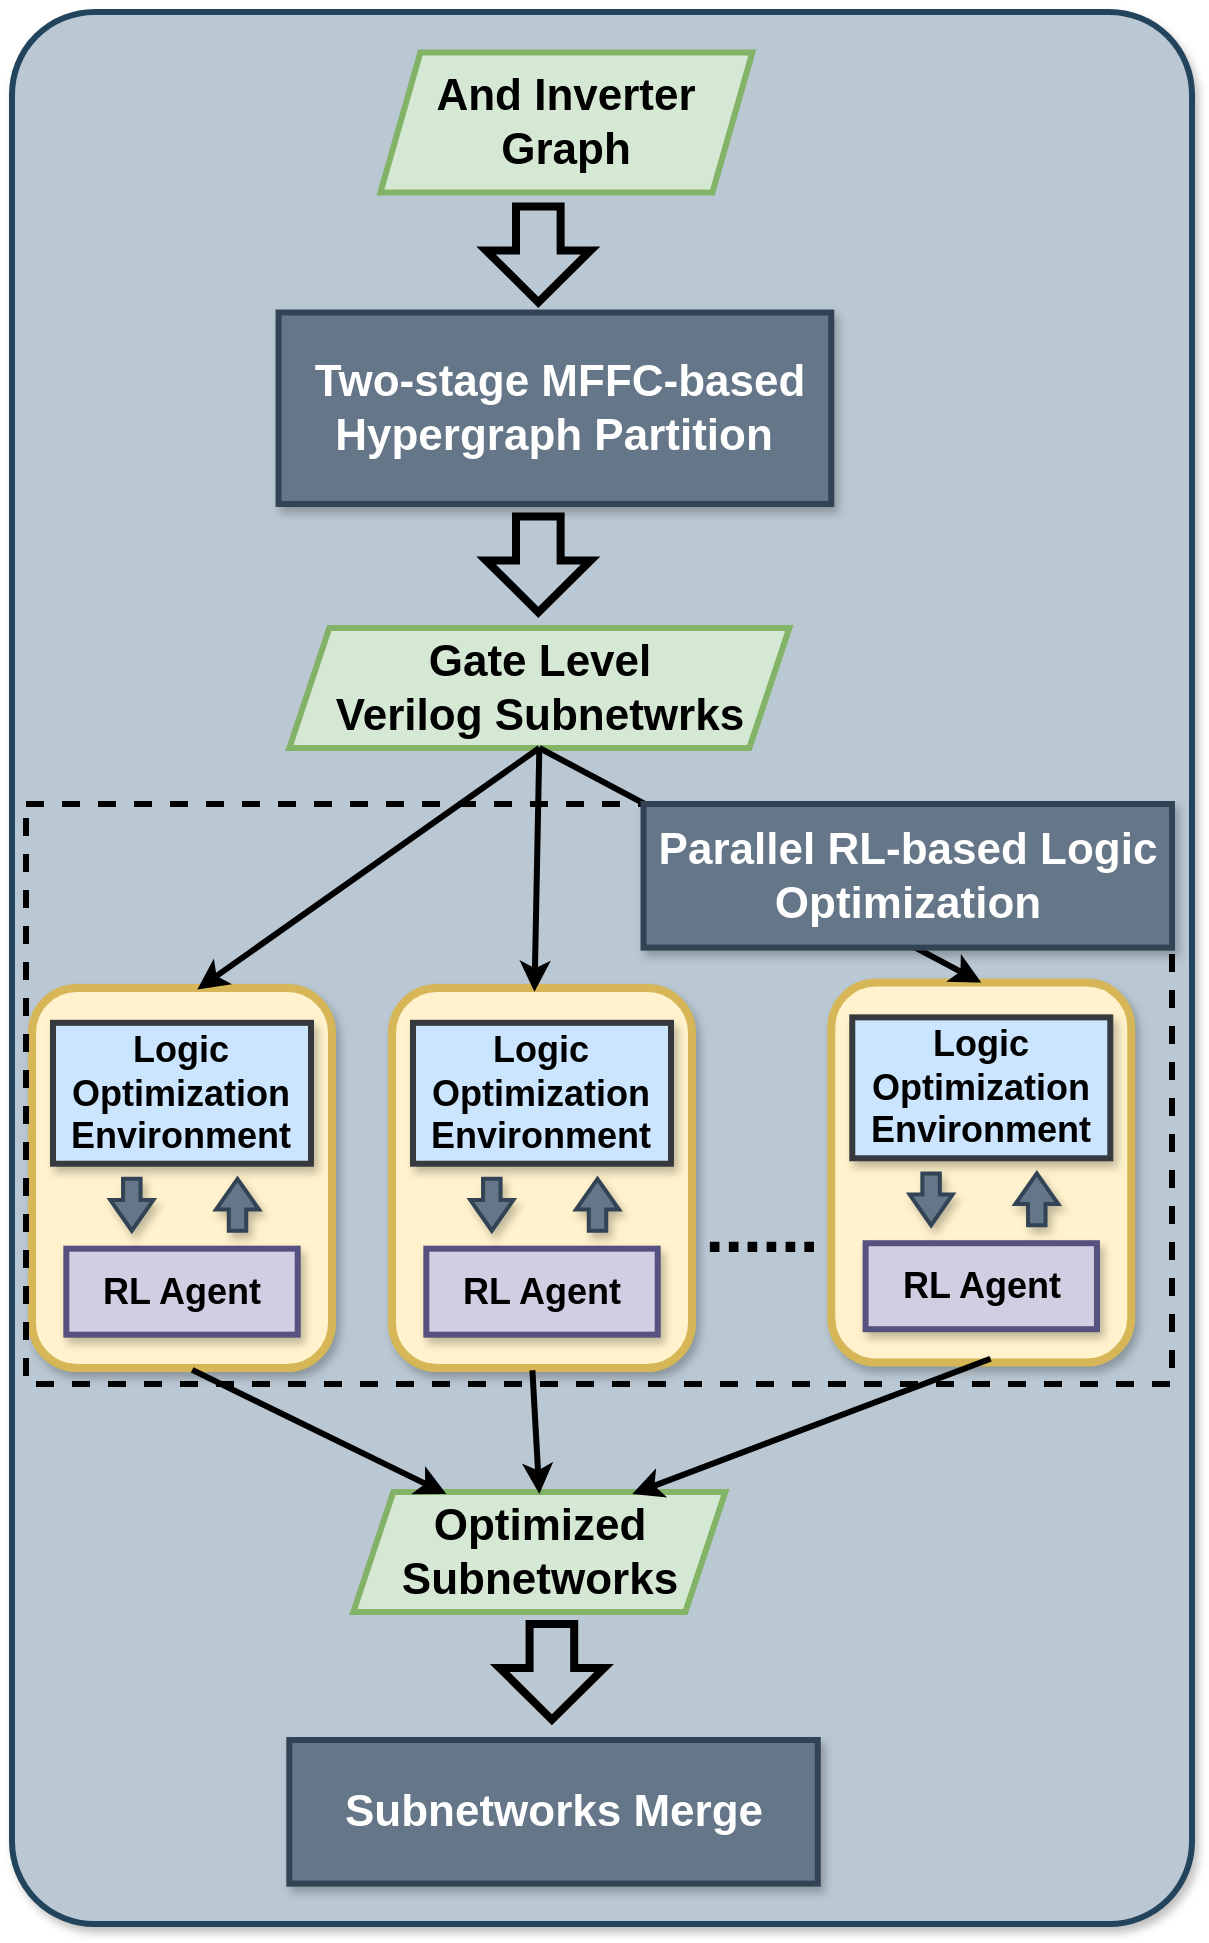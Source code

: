 <mxfile version="24.7.6">
  <diagram name="第 1 页" id="yQUr45v_904ld_NFh-44">
    <mxGraphModel dx="4338" dy="2345" grid="1" gridSize="10" guides="1" tooltips="1" connect="1" arrows="1" fold="1" page="1" pageScale="1" pageWidth="680" pageHeight="1000" math="0" shadow="0">
      <root>
        <mxCell id="0" />
        <mxCell id="1" parent="0" />
        <mxCell id="uPHxaw53Mdg2stfCjcGG-1" value="" style="rounded=1;whiteSpace=wrap;html=1;fillColor=#bac8d3;strokeColor=#23445d;strokeWidth=3;shadow=1;arcSize=7;textShadow=1;" parent="1" vertex="1">
          <mxGeometry x="-1995" y="-978" width="590" height="956" as="geometry" />
        </mxCell>
        <mxCell id="uPHxaw53Mdg2stfCjcGG-3" value="" style="shape=flexArrow;endArrow=classic;html=1;rounded=0;strokeWidth=4;endWidth=25.993;endSize=7.303;width=19.31;" parent="1" edge="1">
          <mxGeometry width="50" height="50" relative="1" as="geometry">
            <mxPoint x="-1731.841" y="-882.728" as="sourcePoint" />
            <mxPoint x="-1731.841" y="-830.867" as="targetPoint" />
          </mxGeometry>
        </mxCell>
        <mxCell id="uPHxaw53Mdg2stfCjcGG-4" value="&lt;b style=&quot;&quot;&gt;&lt;font style=&quot;font-size: 22px;&quot;&gt;Subnetworks Merge&lt;/font&gt;&lt;/b&gt;" style="rounded=0;whiteSpace=wrap;html=1;fillColor=#647687;fontColor=#ffffff;strokeColor=#314354;strokeWidth=3;shadow=1;container=0;" parent="1" vertex="1">
          <mxGeometry x="-1856.344" y="-113.998" width="264.237" height="71.808" as="geometry" />
        </mxCell>
        <mxCell id="uPHxaw53Mdg2stfCjcGG-5" value="" style="shape=flexArrow;endArrow=classic;html=1;rounded=0;strokeWidth=4;endWidth=25.993;endSize=7.303;width=19.31;" parent="1" edge="1">
          <mxGeometry width="50" height="50" relative="1" as="geometry">
            <mxPoint x="-1725.056" y="-173.997" as="sourcePoint" />
            <mxPoint x="-1725.056" y="-122.136" as="targetPoint" />
          </mxGeometry>
        </mxCell>
        <mxCell id="uPHxaw53Mdg2stfCjcGG-6" value="" style="shape=flexArrow;endArrow=classic;html=1;rounded=0;strokeWidth=4;endWidth=25.993;endSize=7.303;width=19.31;" parent="1" edge="1">
          <mxGeometry width="50" height="50" relative="1" as="geometry">
            <mxPoint x="-1731.841" y="-727.731" as="sourcePoint" />
            <mxPoint x="-1731.841" y="-675.869" as="targetPoint" />
          </mxGeometry>
        </mxCell>
        <mxCell id="uPHxaw53Mdg2stfCjcGG-7" value="&lt;b style=&quot;color: rgb(0, 0, 0);&quot;&gt;&lt;font style=&quot;font-size: 22px;&quot; color=&quot;#ffffff&quot;&gt;&amp;nbsp;Two-stage MFFC-based Hypergraph Partition&lt;/font&gt;&lt;/b&gt;" style="rounded=0;whiteSpace=wrap;html=1;fillColor=#647687;fontColor=#ffffff;strokeColor=#314354;strokeWidth=3;shadow=1;container=0;" parent="1" vertex="1">
          <mxGeometry x="-1861.71" y="-827.73" width="276.35" height="95.74" as="geometry" />
        </mxCell>
        <mxCell id="uPHxaw53Mdg2stfCjcGG-8" value="&lt;span style=&quot;font-size: 34px;&quot;&gt;&lt;b&gt;......&lt;/b&gt;&lt;/span&gt;" style="text;html=1;align=center;verticalAlign=middle;whiteSpace=wrap;rounded=0;container=0;" parent="1" vertex="1">
          <mxGeometry x="-1665.501" y="-381.968" width="92.483" height="23.936" as="geometry" />
        </mxCell>
        <mxCell id="uPHxaw53Mdg2stfCjcGG-9" value="&lt;b style=&quot;font-size: 22px;&quot;&gt;And Inverter Graph&lt;/b&gt;" style="shape=parallelogram;perimeter=parallelogramPerimeter;whiteSpace=wrap;html=1;fixedSize=1;fillColor=#d5e8d4;strokeColor=#82b366;strokeWidth=3;" parent="1" vertex="1">
          <mxGeometry x="-1810.8" y="-957.73" width="185.98" height="70" as="geometry" />
        </mxCell>
        <mxCell id="uPHxaw53Mdg2stfCjcGG-10" value="&lt;div&gt;&lt;b&gt;&lt;font style=&quot;font-size: 22px;&quot;&gt;Gate Level Verilog&lt;/font&gt;&lt;/b&gt;&lt;b style=&quot;background-color: initial;&quot;&gt;&lt;font style=&quot;font-size: 22px;&quot;&gt;&amp;nbsp;Subnetwrks&lt;/font&gt;&lt;/b&gt;&lt;/div&gt;" style="shape=parallelogram;perimeter=parallelogramPerimeter;whiteSpace=wrap;html=1;fixedSize=1;fillColor=#d5e8d4;strokeColor=#82b366;strokeWidth=3;" parent="1" vertex="1">
          <mxGeometry x="-1856.34" y="-670" width="250" height="60" as="geometry" />
        </mxCell>
        <mxCell id="uPHxaw53Mdg2stfCjcGG-11" value="&lt;div&gt;&lt;b style=&quot;font-size: 22px;&quot;&gt;Optimized Subnetworks&lt;/b&gt;&lt;br&gt;&lt;/div&gt;" style="shape=parallelogram;perimeter=parallelogramPerimeter;whiteSpace=wrap;html=1;fixedSize=1;fillColor=#d5e8d4;strokeColor=#82b366;strokeWidth=3;" parent="1" vertex="1">
          <mxGeometry x="-1824.33" y="-238" width="185.98" height="60" as="geometry" />
        </mxCell>
        <mxCell id="uPHxaw53Mdg2stfCjcGG-12" value="" style="rounded=1;whiteSpace=wrap;html=1;strokeWidth=4;fillColor=#fff2cc;strokeColor=#d6b656;shadow=1;container=0;" parent="1" vertex="1">
          <mxGeometry x="-1985.001" y="-490.004" width="150" height="190" as="geometry" />
        </mxCell>
        <mxCell id="uPHxaw53Mdg2stfCjcGG-13" value="&lt;font size=&quot;1&quot; style=&quot;&quot;&gt;&lt;b style=&quot;font-size: 18px;&quot;&gt;RL Agent&lt;/b&gt;&lt;/font&gt;" style="rounded=0;whiteSpace=wrap;html=1;fillColor=#d0cee2;strokeColor=#56517e;strokeWidth=3;shadow=1;container=0;" parent="1" vertex="1">
          <mxGeometry x="-1967.841" y="-359.664" width="115.69" height="43" as="geometry" />
        </mxCell>
        <mxCell id="uPHxaw53Mdg2stfCjcGG-14" value="&lt;font size=&quot;1&quot; style=&quot;&quot;&gt;&lt;b style=&quot;font-size: 18px;&quot;&gt;Logic Optimization Environment&lt;/b&gt;&lt;/font&gt;" style="rounded=0;whiteSpace=wrap;html=1;fillColor=#cce5ff;strokeColor=#36393d;strokeWidth=3;shadow=1;container=0;" parent="1" vertex="1">
          <mxGeometry x="-1974.501" y="-472.584" width="129" height="70.45" as="geometry" />
        </mxCell>
        <mxCell id="uPHxaw53Mdg2stfCjcGG-15" value="" style="shape=flexArrow;endArrow=classic;html=1;rounded=0;strokeWidth=2;endWidth=10.728;endSize=4.445;width=7.742;shadow=1;fillColor=#647687;strokeColor=#314354;" parent="1" edge="1">
          <mxGeometry width="50" height="50" relative="1" as="geometry">
            <mxPoint x="-1935.093" y="-395.564" as="sourcePoint" />
            <mxPoint x="-1935.093" y="-367.638" as="targetPoint" />
          </mxGeometry>
        </mxCell>
        <mxCell id="uPHxaw53Mdg2stfCjcGG-16" value="" style="shape=flexArrow;endArrow=classic;html=1;rounded=0;strokeWidth=2;endWidth=10.728;endSize=4.445;width=7.742;shadow=1;fillColor=#647687;strokeColor=#314354;" parent="1" edge="1">
          <mxGeometry width="50" height="50" relative="1" as="geometry">
            <mxPoint x="-1882.245" y="-367.638" as="sourcePoint" />
            <mxPoint x="-1882.245" y="-395.564" as="targetPoint" />
          </mxGeometry>
        </mxCell>
        <mxCell id="uPHxaw53Mdg2stfCjcGG-17" value="" style="rounded=1;whiteSpace=wrap;html=1;strokeWidth=4;fillColor=#fff2cc;strokeColor=#d6b656;shadow=1;container=0;" parent="1" vertex="1">
          <mxGeometry x="-1805.001" y="-490.004" width="150" height="190" as="geometry" />
        </mxCell>
        <mxCell id="uPHxaw53Mdg2stfCjcGG-18" value="&lt;font size=&quot;1&quot; style=&quot;&quot;&gt;&lt;b style=&quot;font-size: 18px;&quot;&gt;RL Agent&lt;/b&gt;&lt;/font&gt;" style="rounded=0;whiteSpace=wrap;html=1;fillColor=#d0cee2;strokeColor=#56517e;strokeWidth=3;shadow=1;container=0;" parent="1" vertex="1">
          <mxGeometry x="-1787.841" y="-359.664" width="115.69" height="43" as="geometry" />
        </mxCell>
        <mxCell id="uPHxaw53Mdg2stfCjcGG-19" value="&lt;font size=&quot;1&quot; style=&quot;&quot;&gt;&lt;b style=&quot;font-size: 18px;&quot;&gt;Logic Optimization Environment&lt;/b&gt;&lt;/font&gt;" style="rounded=0;whiteSpace=wrap;html=1;fillColor=#cce5ff;strokeColor=#36393d;strokeWidth=3;shadow=1;container=0;" parent="1" vertex="1">
          <mxGeometry x="-1794.501" y="-472.584" width="129" height="70.45" as="geometry" />
        </mxCell>
        <mxCell id="uPHxaw53Mdg2stfCjcGG-20" value="" style="shape=flexArrow;endArrow=classic;html=1;rounded=0;strokeWidth=2;endWidth=10.728;endSize=4.445;width=7.742;shadow=1;fillColor=#647687;strokeColor=#314354;" parent="1" edge="1">
          <mxGeometry width="50" height="50" relative="1" as="geometry">
            <mxPoint x="-1755.093" y="-395.564" as="sourcePoint" />
            <mxPoint x="-1755.093" y="-367.638" as="targetPoint" />
          </mxGeometry>
        </mxCell>
        <mxCell id="uPHxaw53Mdg2stfCjcGG-21" value="" style="shape=flexArrow;endArrow=classic;html=1;rounded=0;strokeWidth=2;endWidth=10.728;endSize=4.445;width=7.742;shadow=1;fillColor=#647687;strokeColor=#314354;" parent="1" edge="1">
          <mxGeometry width="50" height="50" relative="1" as="geometry">
            <mxPoint x="-1702.245" y="-367.638" as="sourcePoint" />
            <mxPoint x="-1702.245" y="-395.564" as="targetPoint" />
          </mxGeometry>
        </mxCell>
        <mxCell id="uPHxaw53Mdg2stfCjcGG-22" value="" style="rounded=1;whiteSpace=wrap;html=1;strokeWidth=4;fillColor=#fff2cc;strokeColor=#d6b656;shadow=1;container=0;" parent="1" vertex="1">
          <mxGeometry x="-1585.361" y="-492.734" width="150" height="190" as="geometry" />
        </mxCell>
        <mxCell id="uPHxaw53Mdg2stfCjcGG-23" value="&lt;font size=&quot;1&quot; style=&quot;&quot;&gt;&lt;b style=&quot;font-size: 18px;&quot;&gt;RL Agent&lt;/b&gt;&lt;/font&gt;" style="rounded=0;whiteSpace=wrap;html=1;fillColor=#d0cee2;strokeColor=#56517e;strokeWidth=3;shadow=1;container=0;" parent="1" vertex="1">
          <mxGeometry x="-1568.201" y="-362.394" width="115.69" height="43" as="geometry" />
        </mxCell>
        <mxCell id="uPHxaw53Mdg2stfCjcGG-24" value="&lt;font size=&quot;1&quot; style=&quot;&quot;&gt;&lt;b style=&quot;font-size: 18px;&quot;&gt;Logic Optimization Environment&lt;/b&gt;&lt;/font&gt;" style="rounded=0;whiteSpace=wrap;html=1;fillColor=#cce5ff;strokeColor=#36393d;strokeWidth=3;shadow=1;container=0;" parent="1" vertex="1">
          <mxGeometry x="-1574.861" y="-475.314" width="129" height="70.45" as="geometry" />
        </mxCell>
        <mxCell id="uPHxaw53Mdg2stfCjcGG-25" value="" style="shape=flexArrow;endArrow=classic;html=1;rounded=0;strokeWidth=2;endWidth=10.728;endSize=4.445;width=7.742;shadow=1;fillColor=#647687;strokeColor=#314354;" parent="1" edge="1">
          <mxGeometry width="50" height="50" relative="1" as="geometry">
            <mxPoint x="-1535.453" y="-398.294" as="sourcePoint" />
            <mxPoint x="-1535.453" y="-370.368" as="targetPoint" />
          </mxGeometry>
        </mxCell>
        <mxCell id="uPHxaw53Mdg2stfCjcGG-26" value="" style="shape=flexArrow;endArrow=classic;html=1;rounded=0;strokeWidth=2;endWidth=10.728;endSize=4.445;width=7.742;shadow=1;fillColor=#647687;strokeColor=#314354;" parent="1" edge="1">
          <mxGeometry width="50" height="50" relative="1" as="geometry">
            <mxPoint x="-1482.605" y="-370.368" as="sourcePoint" />
            <mxPoint x="-1482.605" y="-398.294" as="targetPoint" />
          </mxGeometry>
        </mxCell>
        <mxCell id="uPHxaw53Mdg2stfCjcGG-27" value="" style="endArrow=classic;html=1;rounded=0;strokeWidth=3;entryX=0.551;entryY=0.004;entryDx=0;entryDy=0;entryPerimeter=0;exitX=0.5;exitY=1;exitDx=0;exitDy=0;" parent="1" source="uPHxaw53Mdg2stfCjcGG-10" target="uPHxaw53Mdg2stfCjcGG-12" edge="1">
          <mxGeometry width="50" height="50" relative="1" as="geometry">
            <mxPoint x="-1903.89" y="-593.7" as="sourcePoint" />
            <mxPoint x="-1902.517" y="-547.717" as="targetPoint" />
          </mxGeometry>
        </mxCell>
        <mxCell id="uPHxaw53Mdg2stfCjcGG-28" value="" style="endArrow=classic;html=1;rounded=0;strokeWidth=3;entryX=0.475;entryY=0.01;entryDx=0;entryDy=0;entryPerimeter=0;exitX=0.5;exitY=1;exitDx=0;exitDy=0;" parent="1" source="uPHxaw53Mdg2stfCjcGG-10" target="uPHxaw53Mdg2stfCjcGG-17" edge="1">
          <mxGeometry width="50" height="50" relative="1" as="geometry">
            <mxPoint x="-1734" y="-585" as="sourcePoint" />
            <mxPoint x="-1733.972" y="-507.824" as="targetPoint" />
          </mxGeometry>
        </mxCell>
        <mxCell id="uPHxaw53Mdg2stfCjcGG-29" value="" style="endArrow=classic;html=1;rounded=0;strokeWidth=3;entryX=0.5;entryY=0;entryDx=0;entryDy=0;exitX=0.5;exitY=1;exitDx=0;exitDy=0;" parent="1" source="uPHxaw53Mdg2stfCjcGG-10" target="uPHxaw53Mdg2stfCjcGG-22" edge="1">
          <mxGeometry width="50" height="50" relative="1" as="geometry">
            <mxPoint x="-1725" y="-602" as="sourcePoint" />
            <mxPoint x="-1510.736" y="-522.532" as="targetPoint" />
          </mxGeometry>
        </mxCell>
        <mxCell id="uPHxaw53Mdg2stfCjcGG-30" value="" style="endArrow=classic;html=1;rounded=0;strokeWidth=3;entryX=0.25;entryY=0;entryDx=0;entryDy=0;exitX=0.534;exitY=1.005;exitDx=0;exitDy=0;exitPerimeter=0;" parent="1" source="uPHxaw53Mdg2stfCjcGG-12" edge="1">
          <mxGeometry width="50" height="50" relative="1" as="geometry">
            <mxPoint x="-1866.437" y="-310.519" as="sourcePoint" />
            <mxPoint x="-1777.835" y="-237" as="targetPoint" />
          </mxGeometry>
        </mxCell>
        <mxCell id="uPHxaw53Mdg2stfCjcGG-31" value="" style="endArrow=classic;html=1;rounded=0;strokeWidth=3;entryX=0.5;entryY=0;entryDx=0;entryDy=0;exitX=0.468;exitY=1.006;exitDx=0;exitDy=0;exitPerimeter=0;" parent="1" source="uPHxaw53Mdg2stfCjcGG-17" edge="1">
          <mxGeometry width="50" height="50" relative="1" as="geometry">
            <mxPoint x="-1663.503" y="-263.357" as="sourcePoint" />
            <mxPoint x="-1731.34" y="-237" as="targetPoint" />
          </mxGeometry>
        </mxCell>
        <mxCell id="uPHxaw53Mdg2stfCjcGG-32" value="" style="endArrow=classic;html=1;rounded=0;strokeWidth=3;exitX=0.531;exitY=0.99;exitDx=0;exitDy=0;entryX=0.75;entryY=0;entryDx=0;entryDy=0;exitPerimeter=0;" parent="1" source="uPHxaw53Mdg2stfCjcGG-22" edge="1">
          <mxGeometry width="50" height="50" relative="1" as="geometry">
            <mxPoint x="-1386.055" y="-271.336" as="sourcePoint" />
            <mxPoint x="-1684.845" y="-237" as="targetPoint" />
          </mxGeometry>
        </mxCell>
        <mxCell id="uPHxaw53Mdg2stfCjcGG-33" value="" style="rounded=0;whiteSpace=wrap;html=1;strokeWidth=3;dashed=1;fillColor=none;" parent="1" vertex="1">
          <mxGeometry x="-1988" y="-582" width="573" height="290" as="geometry" />
        </mxCell>
        <mxCell id="uPHxaw53Mdg2stfCjcGG-34" value="&lt;span style=&quot;font-size: 22px;&quot;&gt;&lt;b&gt;Parallel RL-based Logic Optimization&lt;/b&gt;&lt;/span&gt;" style="rounded=0;whiteSpace=wrap;html=1;fillColor=#647687;fontColor=#ffffff;strokeColor=#314354;strokeWidth=3;shadow=1;container=0;" parent="1" vertex="1">
          <mxGeometry x="-1679.234" y="-581.998" width="264.237" height="71.808" as="geometry" />
        </mxCell>
      </root>
    </mxGraphModel>
  </diagram>
</mxfile>
